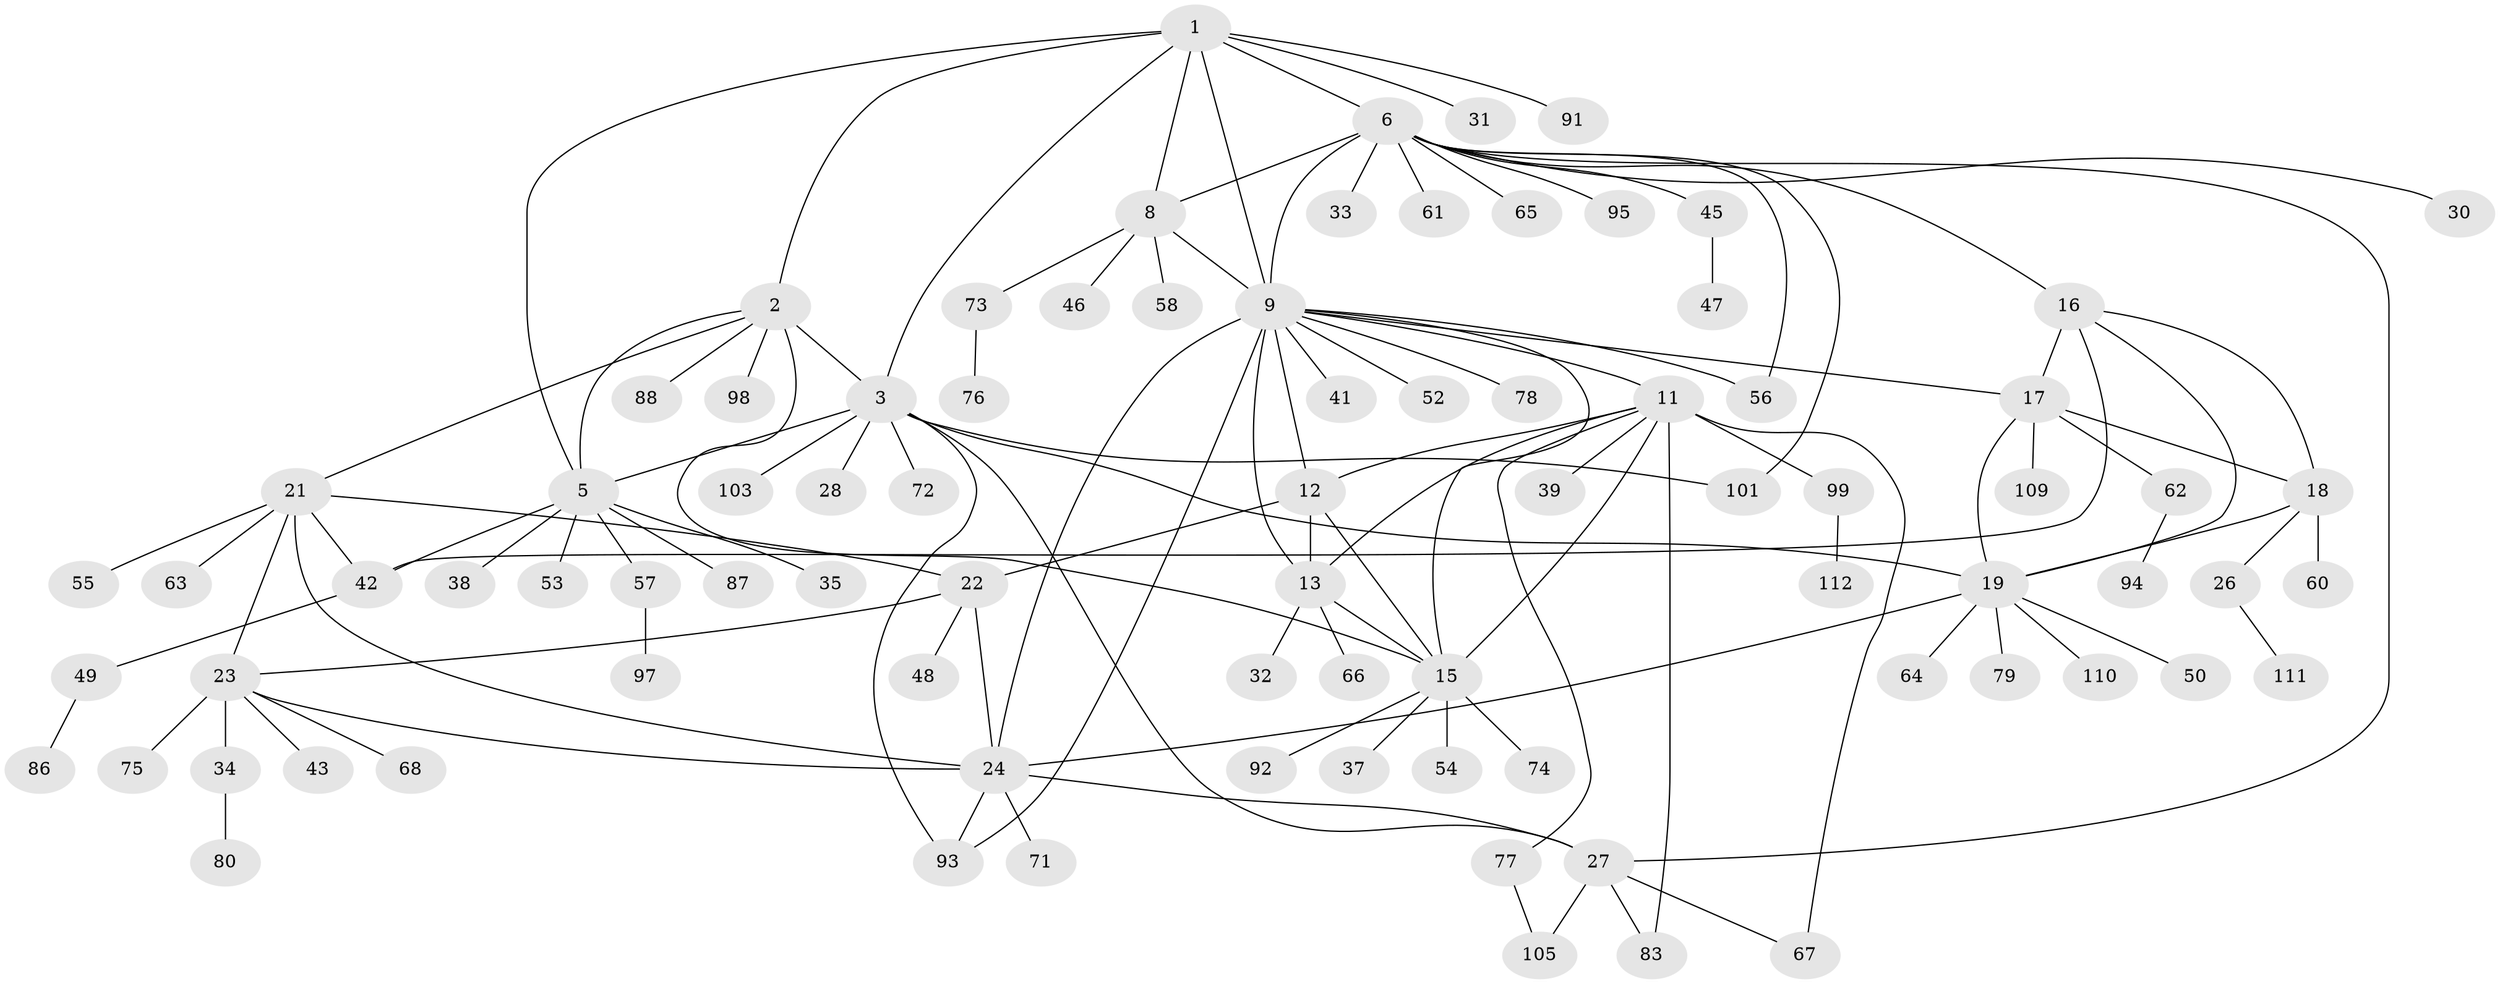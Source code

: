 // Generated by graph-tools (version 1.1) at 2025/52/02/27/25 19:52:17]
// undirected, 85 vertices, 119 edges
graph export_dot {
graph [start="1"]
  node [color=gray90,style=filled];
  1 [super="+7"];
  2 [super="+69"];
  3 [super="+4"];
  5 [super="+44"];
  6 [super="+10"];
  8 [super="+90"];
  9 [super="+14"];
  11 [super="+59"];
  12;
  13 [super="+85"];
  15 [super="+40"];
  16 [super="+104"];
  17 [super="+20"];
  18 [super="+81"];
  19 [super="+29"];
  21 [super="+96"];
  22 [super="+82"];
  23 [super="+84"];
  24 [super="+25"];
  26 [super="+51"];
  27 [super="+36"];
  28;
  30;
  31;
  32;
  33;
  34;
  35;
  37;
  38;
  39;
  41 [super="+108"];
  42 [super="+89"];
  43;
  45 [super="+102"];
  46;
  47;
  48;
  49;
  50;
  52;
  53;
  54;
  55;
  56;
  57;
  58;
  60;
  61;
  62;
  63 [super="+70"];
  64;
  65;
  66;
  67;
  68;
  71 [super="+107"];
  72;
  73;
  74;
  75;
  76;
  77;
  78;
  79;
  80;
  83;
  86;
  87;
  88;
  91 [super="+100"];
  92;
  93 [super="+106"];
  94;
  95;
  97;
  98;
  99;
  101;
  103;
  105;
  109;
  110;
  111;
  112;
  1 -- 2;
  1 -- 3 [weight=2];
  1 -- 5;
  1 -- 31;
  1 -- 6 [weight=2];
  1 -- 8;
  1 -- 9;
  1 -- 91;
  2 -- 3 [weight=2];
  2 -- 5;
  2 -- 15;
  2 -- 21;
  2 -- 88;
  2 -- 98;
  3 -- 5 [weight=2];
  3 -- 72;
  3 -- 103;
  3 -- 101;
  3 -- 19;
  3 -- 27;
  3 -- 28;
  3 -- 93;
  5 -- 35;
  5 -- 38;
  5 -- 42;
  5 -- 53;
  5 -- 57;
  5 -- 87;
  6 -- 8 [weight=2];
  6 -- 9 [weight=2];
  6 -- 16;
  6 -- 27;
  6 -- 30;
  6 -- 33;
  6 -- 65;
  6 -- 95;
  6 -- 101;
  6 -- 45;
  6 -- 56;
  6 -- 61;
  8 -- 9;
  8 -- 46;
  8 -- 58;
  8 -- 73;
  9 -- 52;
  9 -- 24;
  9 -- 41;
  9 -- 11;
  9 -- 12;
  9 -- 13;
  9 -- 78;
  9 -- 15;
  9 -- 17;
  9 -- 56;
  9 -- 93;
  11 -- 12;
  11 -- 13;
  11 -- 15;
  11 -- 39;
  11 -- 67;
  11 -- 77;
  11 -- 83;
  11 -- 99;
  12 -- 13;
  12 -- 15;
  12 -- 22;
  13 -- 15;
  13 -- 32;
  13 -- 66;
  15 -- 37;
  15 -- 54;
  15 -- 74;
  15 -- 92;
  16 -- 17 [weight=2];
  16 -- 18;
  16 -- 19;
  16 -- 42;
  17 -- 18 [weight=2];
  17 -- 19 [weight=2];
  17 -- 62;
  17 -- 109;
  18 -- 19;
  18 -- 26;
  18 -- 60;
  19 -- 24;
  19 -- 50;
  19 -- 64;
  19 -- 79;
  19 -- 110;
  21 -- 22;
  21 -- 23;
  21 -- 24 [weight=2];
  21 -- 42;
  21 -- 55;
  21 -- 63;
  22 -- 23;
  22 -- 24 [weight=2];
  22 -- 48;
  23 -- 24 [weight=2];
  23 -- 34;
  23 -- 43;
  23 -- 68;
  23 -- 75;
  24 -- 27;
  24 -- 93;
  24 -- 71;
  26 -- 111;
  27 -- 83;
  27 -- 105;
  27 -- 67;
  34 -- 80;
  42 -- 49;
  45 -- 47;
  49 -- 86;
  57 -- 97;
  62 -- 94;
  73 -- 76;
  77 -- 105;
  99 -- 112;
}
